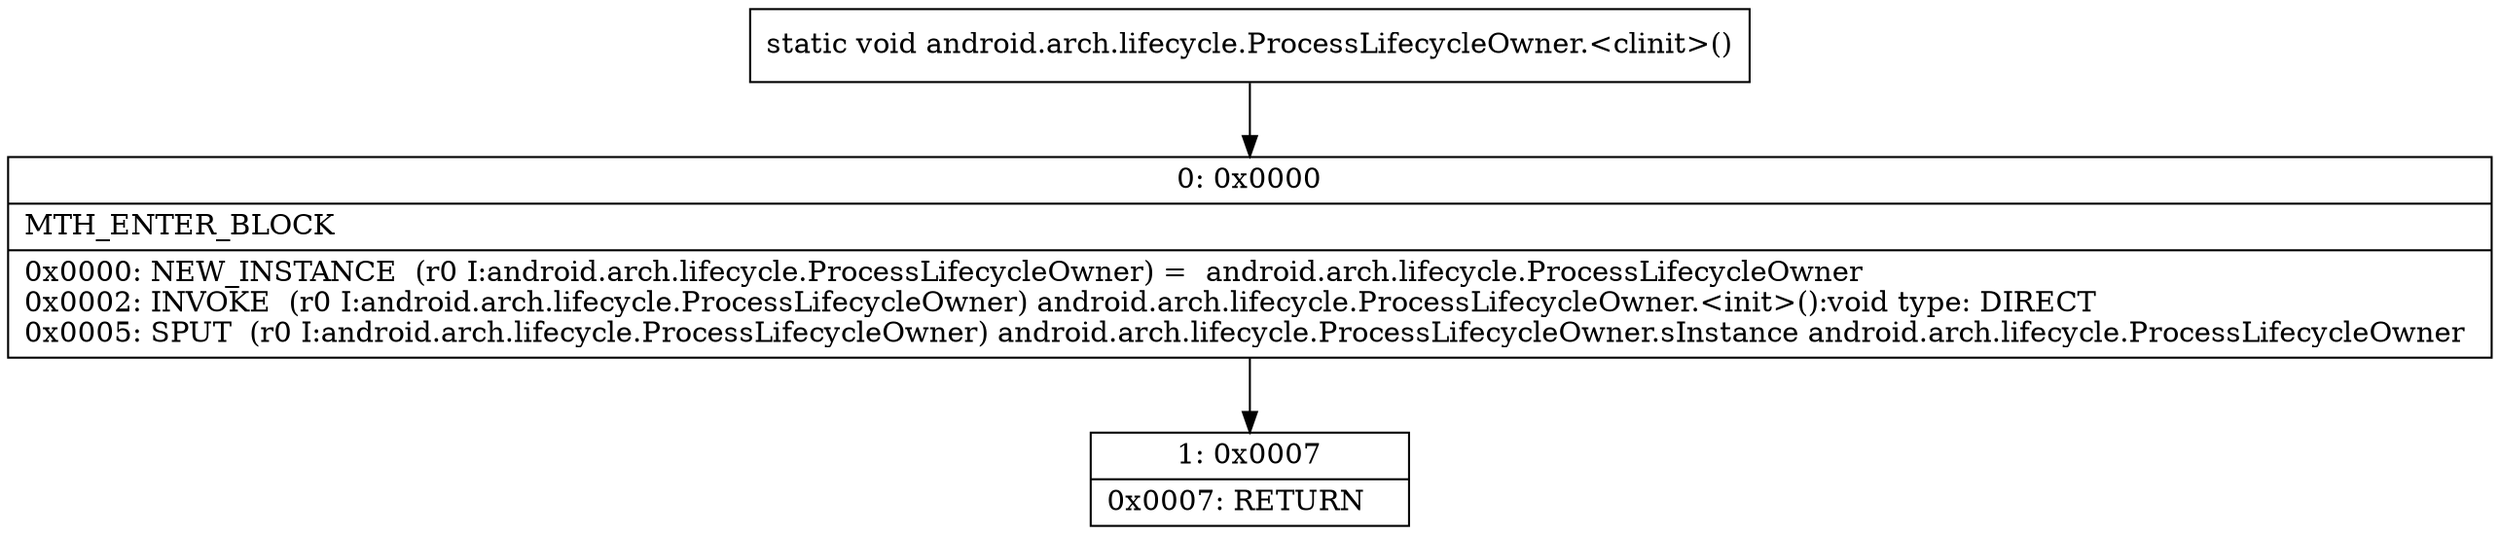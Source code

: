 digraph "CFG forandroid.arch.lifecycle.ProcessLifecycleOwner.\<clinit\>()V" {
Node_0 [shape=record,label="{0\:\ 0x0000|MTH_ENTER_BLOCK\l|0x0000: NEW_INSTANCE  (r0 I:android.arch.lifecycle.ProcessLifecycleOwner) =  android.arch.lifecycle.ProcessLifecycleOwner \l0x0002: INVOKE  (r0 I:android.arch.lifecycle.ProcessLifecycleOwner) android.arch.lifecycle.ProcessLifecycleOwner.\<init\>():void type: DIRECT \l0x0005: SPUT  (r0 I:android.arch.lifecycle.ProcessLifecycleOwner) android.arch.lifecycle.ProcessLifecycleOwner.sInstance android.arch.lifecycle.ProcessLifecycleOwner \l}"];
Node_1 [shape=record,label="{1\:\ 0x0007|0x0007: RETURN   \l}"];
MethodNode[shape=record,label="{static void android.arch.lifecycle.ProcessLifecycleOwner.\<clinit\>() }"];
MethodNode -> Node_0;
Node_0 -> Node_1;
}

